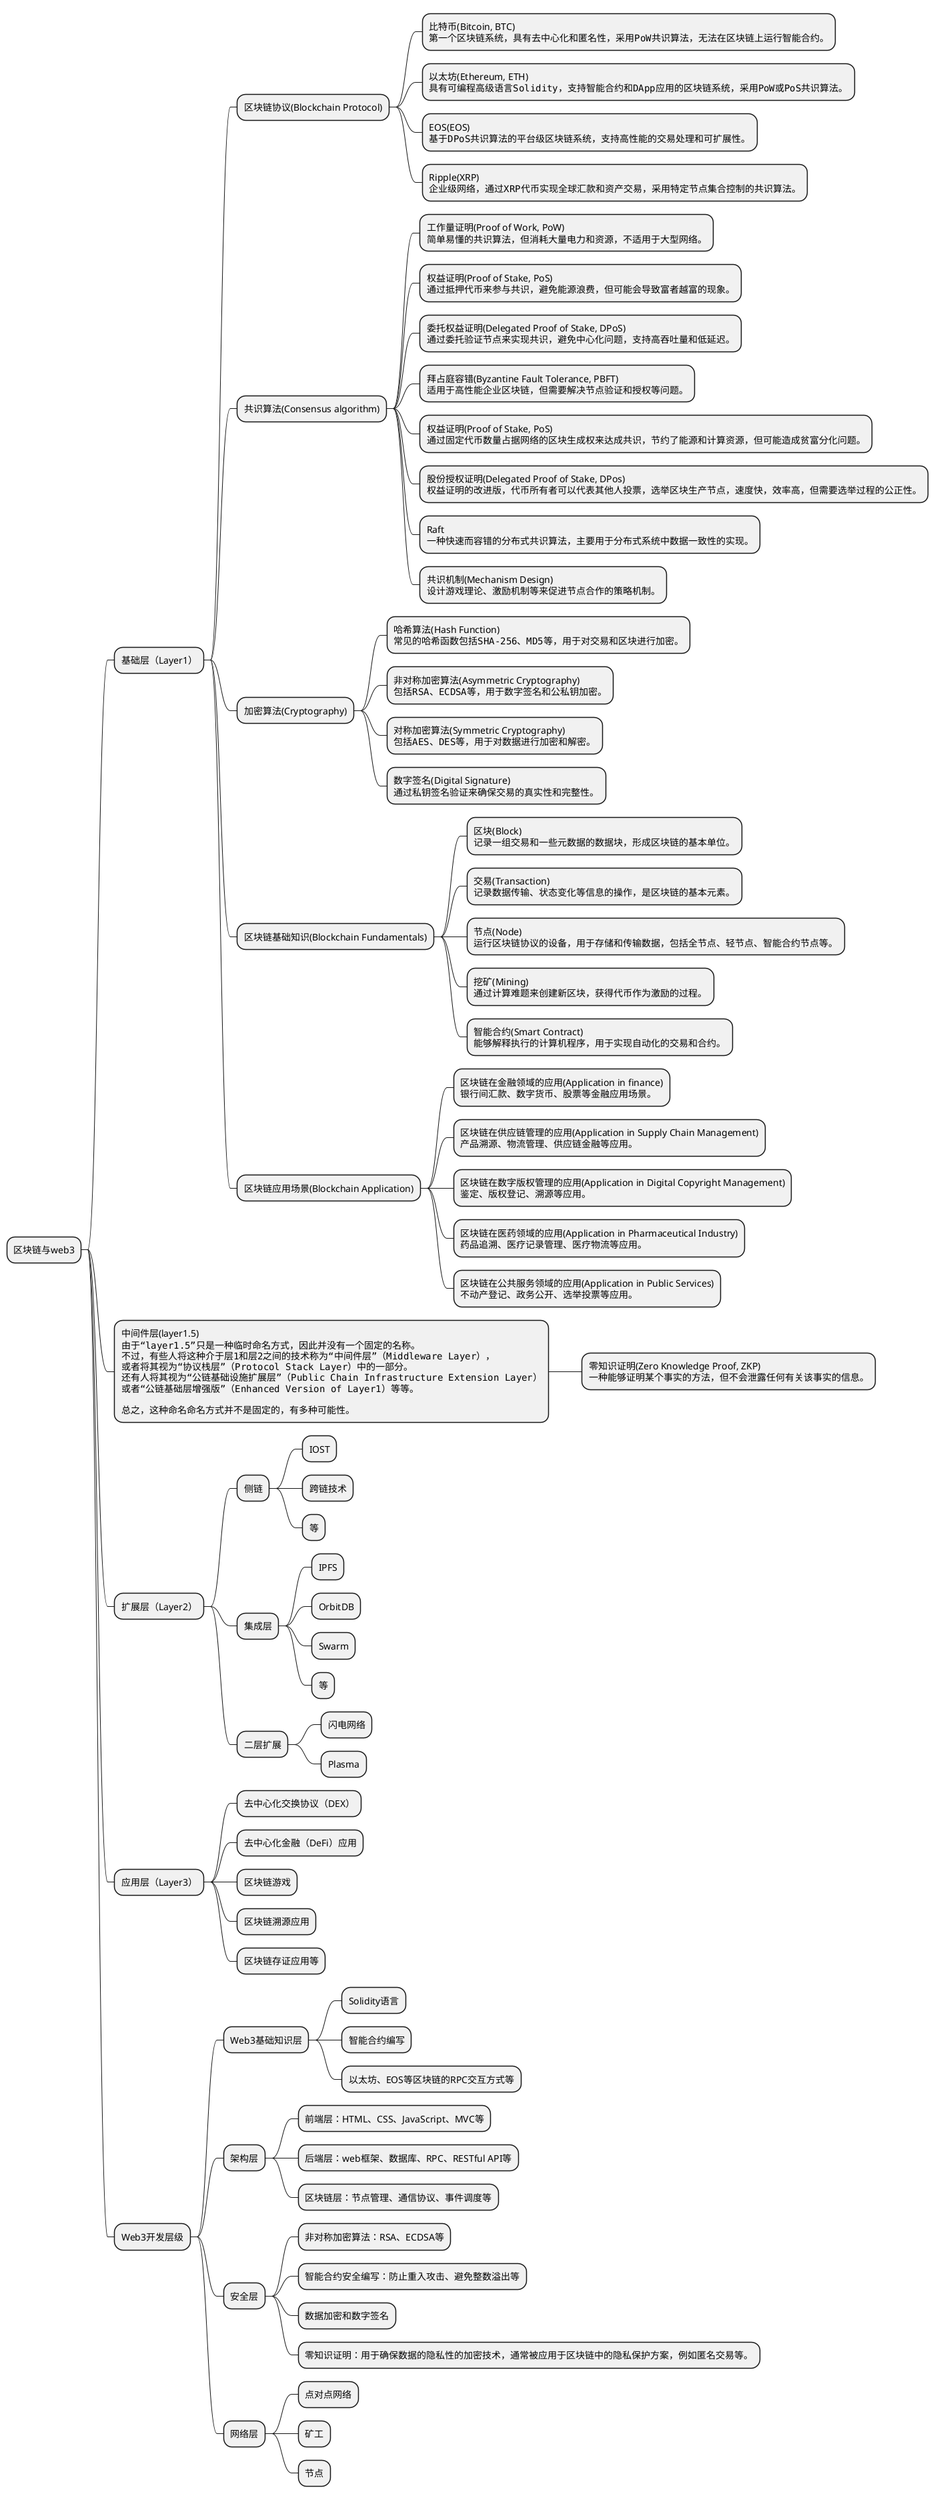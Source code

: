 @startmindmap
* 区块链与web3

** 基础层（Layer1）
*** 区块链协议(Blockchain Protocol)
****:比特币(Bitcoin, BTC)
<code>
第一个区块链系统，具有去中心化和匿名性，采用PoW共识算法，无法在区块链上运行智能合约。
</code>;
****:以太坊(Ethereum, ETH)
<code>
具有可编程高级语言Solidity，支持智能合约和DApp应用的区块链系统，采用PoW或PoS共识算法。
</code>;
****:EOS(EOS)
<code>
基于DPoS共识算法的平台级区块链系统，支持高性能的交易处理和可扩展性。
</code>;
****:Ripple(XRP)
<code>
企业级网络，通过XRP代币实现全球汇款和资产交易，采用特定节点集合控制的共识算法。
</code>;
*** 共识算法(Consensus algorithm)
****:工作量证明(Proof of Work, PoW)
<code>
简单易懂的共识算法，但消耗大量电力和资源，不适用于大型网络。
</code>;
****:权益证明(Proof of Stake, PoS)
<code>
通过抵押代币来参与共识，避免能源浪费，但可能会导致富者越富的现象。
</code>;
****:委托权益证明(Delegated Proof of Stake, DPoS)
<code>
通过委托验证节点来实现共识，避免中心化问题，支持高吞吐量和低延迟。
</code>;
****:拜占庭容错(Byzantine Fault Tolerance, PBFT)
<code>
适用于高性能企业区块链，但需要解决节点验证和授权等问题。
</code>;

****:权益证明(Proof of Stake, PoS)
<code>
通过固定代币数量占据网络的区块生成权来达成共识，节约了能源和计算资源，但可能造成贫富分化问题。
</code>;

****:股份授权证明(Delegated Proof of Stake, DPos)
<code>
权益证明的改进版，代币所有者可以代表其他人投票，选举区块生产节点，速度快，效率高，但需要选举过程的公正性。
</code>;

****:Raft
<code>
一种快速而容错的分布式共识算法，主要用于分布式系统中数据一致性的实现。
</code>;
****:共识机制(Mechanism Design)
<code>
设计游戏理论、激励机制等来促进节点合作的策略机制。
</code>;
*** 加密算法(Cryptography)
****:哈希算法(Hash Function)
<code>
常见的哈希函数包括SHA-256、MD5等，用于对交易和区块进行加密。
</code>;
****:非对称加密算法(Asymmetric Cryptography)
<code>
包括RSA、ECDSA等，用于数字签名和公私钥加密。
</code>;
****:对称加密算法(Symmetric Cryptography)
<code>
包括AES、DES等，用于对数据进行加密和解密。
</code>;
****:数字签名(Digital Signature)
<code>
通过私钥签名验证来确保交易的真实性和完整性。
</code>;
*** 区块链基础知识(Blockchain Fundamentals)
****:区块(Block)
<code>
记录一组交易和一些元数据的数据块，形成区块链的基本单位。
</code>;
****:交易(Transaction)
<code>
记录数据传输、状态变化等信息的操作，是区块链的基本元素。
</code>;
****:节点(Node)
<code>
运行区块链协议的设备，用于存储和传输数据，包括全节点、轻节点、智能合约节点等。
</code>;
****:挖矿(Mining)
<code>
通过计算难题来创建新区块，获得代币作为激励的过程。
</code>;
****:智能合约(Smart Contract)
<code>
能够解释执行的计算机程序，用于实现自动化的交易和合约。
</code>;
*** 区块链应用场景(Blockchain Application)
****:区块链在金融领域的应用(Application in finance)
<code>
银行间汇款、数字货币、股票等金融应用场景。
</code>;
****:区块链在供应链管理的应用(Application in Supply Chain Management)
<code>
产品溯源、物流管理、供应链金融等应用。
</code>;
****:区块链在数字版权管理的应用(Application in Digital Copyright Management)
<code>
鉴定、版权登记、溯源等应用。
</code>;
****:区块链在医药领域的应用(Application in Pharmaceutical Industry)
<code>
药品追溯、医疗记录管理、医疗物流等应用。
</code>;
****:区块链在公共服务领域的应用(Application in Public Services)
<code>
不动产登记、政务公开、选举投票等应用。
</code>;

**:中间件层(layer1.5)
<code>
由于“layer1.5”只是一种临时命名方式，因此并没有一个固定的名称。
不过，有些人将这种介于层1和层2之间的技术称为“中间件层”（Middleware Layer），
或者将其视为“协议栈层”（Protocol Stack Layer）中的一部分。
还有人将其视为“公链基础设施扩展层”（Public Chain Infrastructure Extension Layer）
或者“公链基础层增强版”（Enhanced Version of Layer1）等等。

总之，这种命名命名方式并不是固定的，有多种可能性。
</code>;
***:零知识证明(Zero Knowledge Proof, ZKP)
<code>
一种能够证明某个事实的方法，但不会泄露任何有关该事实的信息。
</code>;
** 扩展层（Layer2）
*** 侧链
**** IOST
**** 跨链技术
**** 等
*** 集成层
**** IPFS
**** OrbitDB
**** Swarm
**** 等
*** 二层扩展
**** 闪电网络
**** Plasma

** 应用层（Layer3）
*** 去中心化交换协议（DEX）
*** 去中心化金融（DeFi）应用
*** 区块链游戏
*** 区块链溯源应用
*** 区块链存证应用等

** Web3开发层级
*** Web3基础知识层
**** Solidity语言
**** 智能合约编写
**** 以太坊、EOS等区块链的RPC交互方式等
*** 架构层
**** 前端层：HTML、CSS、JavaScript、MVC等
**** 后端层：web框架、数据库、RPC、RESTful API等
**** 区块链层：节点管理、通信协议、事件调度等
*** 安全层
**** 非对称加密算法：RSA、ECDSA等
**** 智能合约安全编写：防止重入攻击、避免整数溢出等
**** 数据加密和数字签名
**** 零知识证明：用于确保数据的隐私性的加密技术，通常被应用于区块链中的隐私保护方案，例如匿名交易等。
*** 网络层
**** 点对点网络
**** 矿工
**** 节点
@endmindmap